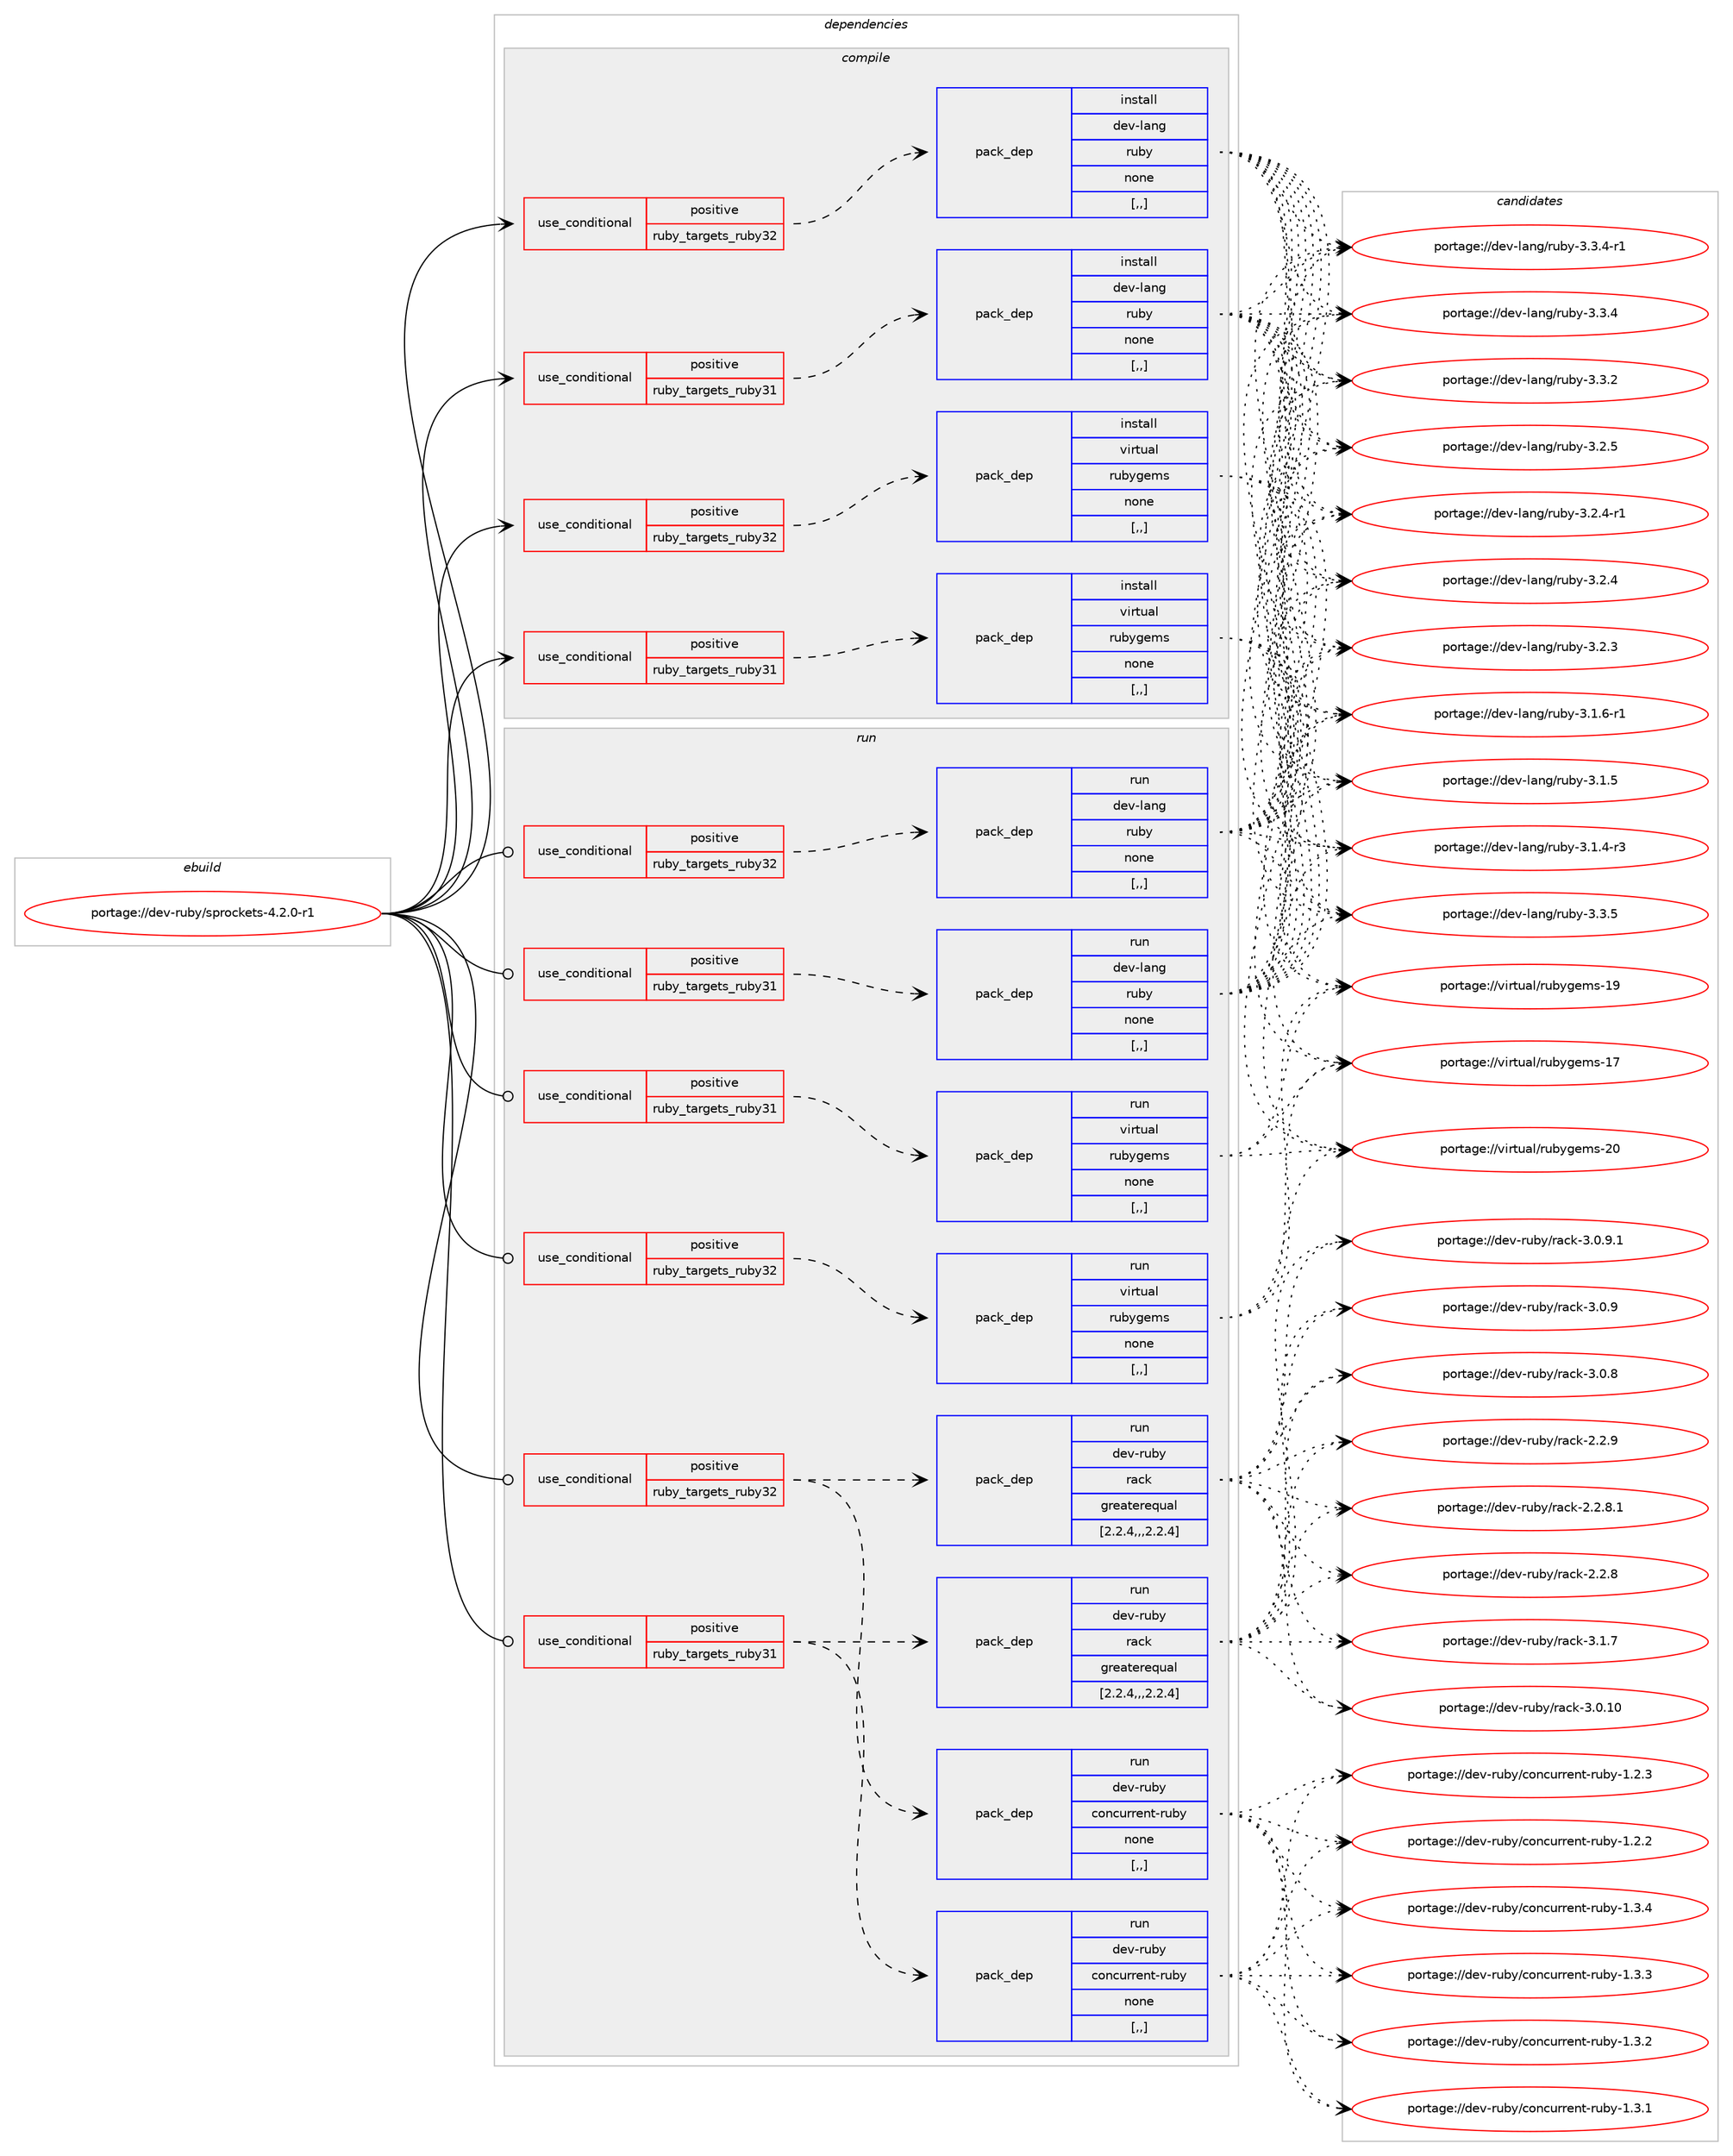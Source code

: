 digraph prolog {

# *************
# Graph options
# *************

newrank=true;
concentrate=true;
compound=true;
graph [rankdir=LR,fontname=Helvetica,fontsize=10,ranksep=1.5];#, ranksep=2.5, nodesep=0.2];
edge  [arrowhead=vee];
node  [fontname=Helvetica,fontsize=10];

# **********
# The ebuild
# **********

subgraph cluster_leftcol {
color=gray;
label=<<i>ebuild</i>>;
id [label="portage://dev-ruby/sprockets-4.2.0-r1", color=red, width=4, href="../dev-ruby/sprockets-4.2.0-r1.svg"];
}

# ****************
# The dependencies
# ****************

subgraph cluster_midcol {
color=gray;
label=<<i>dependencies</i>>;
subgraph cluster_compile {
fillcolor="#eeeeee";
style=filled;
label=<<i>compile</i>>;
subgraph cond188164 {
dependency700582 [label=<<TABLE BORDER="0" CELLBORDER="1" CELLSPACING="0" CELLPADDING="4"><TR><TD ROWSPAN="3" CELLPADDING="10">use_conditional</TD></TR><TR><TD>positive</TD></TR><TR><TD>ruby_targets_ruby31</TD></TR></TABLE>>, shape=none, color=red];
subgraph pack507437 {
dependency700583 [label=<<TABLE BORDER="0" CELLBORDER="1" CELLSPACING="0" CELLPADDING="4" WIDTH="220"><TR><TD ROWSPAN="6" CELLPADDING="30">pack_dep</TD></TR><TR><TD WIDTH="110">install</TD></TR><TR><TD>dev-lang</TD></TR><TR><TD>ruby</TD></TR><TR><TD>none</TD></TR><TR><TD>[,,]</TD></TR></TABLE>>, shape=none, color=blue];
}
dependency700582:e -> dependency700583:w [weight=20,style="dashed",arrowhead="vee"];
}
id:e -> dependency700582:w [weight=20,style="solid",arrowhead="vee"];
subgraph cond188165 {
dependency700584 [label=<<TABLE BORDER="0" CELLBORDER="1" CELLSPACING="0" CELLPADDING="4"><TR><TD ROWSPAN="3" CELLPADDING="10">use_conditional</TD></TR><TR><TD>positive</TD></TR><TR><TD>ruby_targets_ruby31</TD></TR></TABLE>>, shape=none, color=red];
subgraph pack507438 {
dependency700585 [label=<<TABLE BORDER="0" CELLBORDER="1" CELLSPACING="0" CELLPADDING="4" WIDTH="220"><TR><TD ROWSPAN="6" CELLPADDING="30">pack_dep</TD></TR><TR><TD WIDTH="110">install</TD></TR><TR><TD>virtual</TD></TR><TR><TD>rubygems</TD></TR><TR><TD>none</TD></TR><TR><TD>[,,]</TD></TR></TABLE>>, shape=none, color=blue];
}
dependency700584:e -> dependency700585:w [weight=20,style="dashed",arrowhead="vee"];
}
id:e -> dependency700584:w [weight=20,style="solid",arrowhead="vee"];
subgraph cond188166 {
dependency700586 [label=<<TABLE BORDER="0" CELLBORDER="1" CELLSPACING="0" CELLPADDING="4"><TR><TD ROWSPAN="3" CELLPADDING="10">use_conditional</TD></TR><TR><TD>positive</TD></TR><TR><TD>ruby_targets_ruby32</TD></TR></TABLE>>, shape=none, color=red];
subgraph pack507439 {
dependency700587 [label=<<TABLE BORDER="0" CELLBORDER="1" CELLSPACING="0" CELLPADDING="4" WIDTH="220"><TR><TD ROWSPAN="6" CELLPADDING="30">pack_dep</TD></TR><TR><TD WIDTH="110">install</TD></TR><TR><TD>dev-lang</TD></TR><TR><TD>ruby</TD></TR><TR><TD>none</TD></TR><TR><TD>[,,]</TD></TR></TABLE>>, shape=none, color=blue];
}
dependency700586:e -> dependency700587:w [weight=20,style="dashed",arrowhead="vee"];
}
id:e -> dependency700586:w [weight=20,style="solid",arrowhead="vee"];
subgraph cond188167 {
dependency700588 [label=<<TABLE BORDER="0" CELLBORDER="1" CELLSPACING="0" CELLPADDING="4"><TR><TD ROWSPAN="3" CELLPADDING="10">use_conditional</TD></TR><TR><TD>positive</TD></TR><TR><TD>ruby_targets_ruby32</TD></TR></TABLE>>, shape=none, color=red];
subgraph pack507440 {
dependency700589 [label=<<TABLE BORDER="0" CELLBORDER="1" CELLSPACING="0" CELLPADDING="4" WIDTH="220"><TR><TD ROWSPAN="6" CELLPADDING="30">pack_dep</TD></TR><TR><TD WIDTH="110">install</TD></TR><TR><TD>virtual</TD></TR><TR><TD>rubygems</TD></TR><TR><TD>none</TD></TR><TR><TD>[,,]</TD></TR></TABLE>>, shape=none, color=blue];
}
dependency700588:e -> dependency700589:w [weight=20,style="dashed",arrowhead="vee"];
}
id:e -> dependency700588:w [weight=20,style="solid",arrowhead="vee"];
}
subgraph cluster_compileandrun {
fillcolor="#eeeeee";
style=filled;
label=<<i>compile and run</i>>;
}
subgraph cluster_run {
fillcolor="#eeeeee";
style=filled;
label=<<i>run</i>>;
subgraph cond188168 {
dependency700590 [label=<<TABLE BORDER="0" CELLBORDER="1" CELLSPACING="0" CELLPADDING="4"><TR><TD ROWSPAN="3" CELLPADDING="10">use_conditional</TD></TR><TR><TD>positive</TD></TR><TR><TD>ruby_targets_ruby31</TD></TR></TABLE>>, shape=none, color=red];
subgraph pack507441 {
dependency700591 [label=<<TABLE BORDER="0" CELLBORDER="1" CELLSPACING="0" CELLPADDING="4" WIDTH="220"><TR><TD ROWSPAN="6" CELLPADDING="30">pack_dep</TD></TR><TR><TD WIDTH="110">run</TD></TR><TR><TD>dev-lang</TD></TR><TR><TD>ruby</TD></TR><TR><TD>none</TD></TR><TR><TD>[,,]</TD></TR></TABLE>>, shape=none, color=blue];
}
dependency700590:e -> dependency700591:w [weight=20,style="dashed",arrowhead="vee"];
}
id:e -> dependency700590:w [weight=20,style="solid",arrowhead="odot"];
subgraph cond188169 {
dependency700592 [label=<<TABLE BORDER="0" CELLBORDER="1" CELLSPACING="0" CELLPADDING="4"><TR><TD ROWSPAN="3" CELLPADDING="10">use_conditional</TD></TR><TR><TD>positive</TD></TR><TR><TD>ruby_targets_ruby31</TD></TR></TABLE>>, shape=none, color=red];
subgraph pack507442 {
dependency700593 [label=<<TABLE BORDER="0" CELLBORDER="1" CELLSPACING="0" CELLPADDING="4" WIDTH="220"><TR><TD ROWSPAN="6" CELLPADDING="30">pack_dep</TD></TR><TR><TD WIDTH="110">run</TD></TR><TR><TD>dev-ruby</TD></TR><TR><TD>concurrent-ruby</TD></TR><TR><TD>none</TD></TR><TR><TD>[,,]</TD></TR></TABLE>>, shape=none, color=blue];
}
dependency700592:e -> dependency700593:w [weight=20,style="dashed",arrowhead="vee"];
subgraph pack507443 {
dependency700594 [label=<<TABLE BORDER="0" CELLBORDER="1" CELLSPACING="0" CELLPADDING="4" WIDTH="220"><TR><TD ROWSPAN="6" CELLPADDING="30">pack_dep</TD></TR><TR><TD WIDTH="110">run</TD></TR><TR><TD>dev-ruby</TD></TR><TR><TD>rack</TD></TR><TR><TD>greaterequal</TD></TR><TR><TD>[2.2.4,,,2.2.4]</TD></TR></TABLE>>, shape=none, color=blue];
}
dependency700592:e -> dependency700594:w [weight=20,style="dashed",arrowhead="vee"];
}
id:e -> dependency700592:w [weight=20,style="solid",arrowhead="odot"];
subgraph cond188170 {
dependency700595 [label=<<TABLE BORDER="0" CELLBORDER="1" CELLSPACING="0" CELLPADDING="4"><TR><TD ROWSPAN="3" CELLPADDING="10">use_conditional</TD></TR><TR><TD>positive</TD></TR><TR><TD>ruby_targets_ruby31</TD></TR></TABLE>>, shape=none, color=red];
subgraph pack507444 {
dependency700596 [label=<<TABLE BORDER="0" CELLBORDER="1" CELLSPACING="0" CELLPADDING="4" WIDTH="220"><TR><TD ROWSPAN="6" CELLPADDING="30">pack_dep</TD></TR><TR><TD WIDTH="110">run</TD></TR><TR><TD>virtual</TD></TR><TR><TD>rubygems</TD></TR><TR><TD>none</TD></TR><TR><TD>[,,]</TD></TR></TABLE>>, shape=none, color=blue];
}
dependency700595:e -> dependency700596:w [weight=20,style="dashed",arrowhead="vee"];
}
id:e -> dependency700595:w [weight=20,style="solid",arrowhead="odot"];
subgraph cond188171 {
dependency700597 [label=<<TABLE BORDER="0" CELLBORDER="1" CELLSPACING="0" CELLPADDING="4"><TR><TD ROWSPAN="3" CELLPADDING="10">use_conditional</TD></TR><TR><TD>positive</TD></TR><TR><TD>ruby_targets_ruby32</TD></TR></TABLE>>, shape=none, color=red];
subgraph pack507445 {
dependency700598 [label=<<TABLE BORDER="0" CELLBORDER="1" CELLSPACING="0" CELLPADDING="4" WIDTH="220"><TR><TD ROWSPAN="6" CELLPADDING="30">pack_dep</TD></TR><TR><TD WIDTH="110">run</TD></TR><TR><TD>dev-lang</TD></TR><TR><TD>ruby</TD></TR><TR><TD>none</TD></TR><TR><TD>[,,]</TD></TR></TABLE>>, shape=none, color=blue];
}
dependency700597:e -> dependency700598:w [weight=20,style="dashed",arrowhead="vee"];
}
id:e -> dependency700597:w [weight=20,style="solid",arrowhead="odot"];
subgraph cond188172 {
dependency700599 [label=<<TABLE BORDER="0" CELLBORDER="1" CELLSPACING="0" CELLPADDING="4"><TR><TD ROWSPAN="3" CELLPADDING="10">use_conditional</TD></TR><TR><TD>positive</TD></TR><TR><TD>ruby_targets_ruby32</TD></TR></TABLE>>, shape=none, color=red];
subgraph pack507446 {
dependency700600 [label=<<TABLE BORDER="0" CELLBORDER="1" CELLSPACING="0" CELLPADDING="4" WIDTH="220"><TR><TD ROWSPAN="6" CELLPADDING="30">pack_dep</TD></TR><TR><TD WIDTH="110">run</TD></TR><TR><TD>dev-ruby</TD></TR><TR><TD>concurrent-ruby</TD></TR><TR><TD>none</TD></TR><TR><TD>[,,]</TD></TR></TABLE>>, shape=none, color=blue];
}
dependency700599:e -> dependency700600:w [weight=20,style="dashed",arrowhead="vee"];
subgraph pack507447 {
dependency700601 [label=<<TABLE BORDER="0" CELLBORDER="1" CELLSPACING="0" CELLPADDING="4" WIDTH="220"><TR><TD ROWSPAN="6" CELLPADDING="30">pack_dep</TD></TR><TR><TD WIDTH="110">run</TD></TR><TR><TD>dev-ruby</TD></TR><TR><TD>rack</TD></TR><TR><TD>greaterequal</TD></TR><TR><TD>[2.2.4,,,2.2.4]</TD></TR></TABLE>>, shape=none, color=blue];
}
dependency700599:e -> dependency700601:w [weight=20,style="dashed",arrowhead="vee"];
}
id:e -> dependency700599:w [weight=20,style="solid",arrowhead="odot"];
subgraph cond188173 {
dependency700602 [label=<<TABLE BORDER="0" CELLBORDER="1" CELLSPACING="0" CELLPADDING="4"><TR><TD ROWSPAN="3" CELLPADDING="10">use_conditional</TD></TR><TR><TD>positive</TD></TR><TR><TD>ruby_targets_ruby32</TD></TR></TABLE>>, shape=none, color=red];
subgraph pack507448 {
dependency700603 [label=<<TABLE BORDER="0" CELLBORDER="1" CELLSPACING="0" CELLPADDING="4" WIDTH="220"><TR><TD ROWSPAN="6" CELLPADDING="30">pack_dep</TD></TR><TR><TD WIDTH="110">run</TD></TR><TR><TD>virtual</TD></TR><TR><TD>rubygems</TD></TR><TR><TD>none</TD></TR><TR><TD>[,,]</TD></TR></TABLE>>, shape=none, color=blue];
}
dependency700602:e -> dependency700603:w [weight=20,style="dashed",arrowhead="vee"];
}
id:e -> dependency700602:w [weight=20,style="solid",arrowhead="odot"];
}
}

# **************
# The candidates
# **************

subgraph cluster_choices {
rank=same;
color=gray;
label=<<i>candidates</i>>;

subgraph choice507437 {
color=black;
nodesep=1;
choice10010111845108971101034711411798121455146514653 [label="portage://dev-lang/ruby-3.3.5", color=red, width=4,href="../dev-lang/ruby-3.3.5.svg"];
choice100101118451089711010347114117981214551465146524511449 [label="portage://dev-lang/ruby-3.3.4-r1", color=red, width=4,href="../dev-lang/ruby-3.3.4-r1.svg"];
choice10010111845108971101034711411798121455146514652 [label="portage://dev-lang/ruby-3.3.4", color=red, width=4,href="../dev-lang/ruby-3.3.4.svg"];
choice10010111845108971101034711411798121455146514650 [label="portage://dev-lang/ruby-3.3.2", color=red, width=4,href="../dev-lang/ruby-3.3.2.svg"];
choice10010111845108971101034711411798121455146504653 [label="portage://dev-lang/ruby-3.2.5", color=red, width=4,href="../dev-lang/ruby-3.2.5.svg"];
choice100101118451089711010347114117981214551465046524511449 [label="portage://dev-lang/ruby-3.2.4-r1", color=red, width=4,href="../dev-lang/ruby-3.2.4-r1.svg"];
choice10010111845108971101034711411798121455146504652 [label="portage://dev-lang/ruby-3.2.4", color=red, width=4,href="../dev-lang/ruby-3.2.4.svg"];
choice10010111845108971101034711411798121455146504651 [label="portage://dev-lang/ruby-3.2.3", color=red, width=4,href="../dev-lang/ruby-3.2.3.svg"];
choice100101118451089711010347114117981214551464946544511449 [label="portage://dev-lang/ruby-3.1.6-r1", color=red, width=4,href="../dev-lang/ruby-3.1.6-r1.svg"];
choice10010111845108971101034711411798121455146494653 [label="portage://dev-lang/ruby-3.1.5", color=red, width=4,href="../dev-lang/ruby-3.1.5.svg"];
choice100101118451089711010347114117981214551464946524511451 [label="portage://dev-lang/ruby-3.1.4-r3", color=red, width=4,href="../dev-lang/ruby-3.1.4-r3.svg"];
dependency700583:e -> choice10010111845108971101034711411798121455146514653:w [style=dotted,weight="100"];
dependency700583:e -> choice100101118451089711010347114117981214551465146524511449:w [style=dotted,weight="100"];
dependency700583:e -> choice10010111845108971101034711411798121455146514652:w [style=dotted,weight="100"];
dependency700583:e -> choice10010111845108971101034711411798121455146514650:w [style=dotted,weight="100"];
dependency700583:e -> choice10010111845108971101034711411798121455146504653:w [style=dotted,weight="100"];
dependency700583:e -> choice100101118451089711010347114117981214551465046524511449:w [style=dotted,weight="100"];
dependency700583:e -> choice10010111845108971101034711411798121455146504652:w [style=dotted,weight="100"];
dependency700583:e -> choice10010111845108971101034711411798121455146504651:w [style=dotted,weight="100"];
dependency700583:e -> choice100101118451089711010347114117981214551464946544511449:w [style=dotted,weight="100"];
dependency700583:e -> choice10010111845108971101034711411798121455146494653:w [style=dotted,weight="100"];
dependency700583:e -> choice100101118451089711010347114117981214551464946524511451:w [style=dotted,weight="100"];
}
subgraph choice507438 {
color=black;
nodesep=1;
choice118105114116117971084711411798121103101109115455048 [label="portage://virtual/rubygems-20", color=red, width=4,href="../virtual/rubygems-20.svg"];
choice118105114116117971084711411798121103101109115454957 [label="portage://virtual/rubygems-19", color=red, width=4,href="../virtual/rubygems-19.svg"];
choice118105114116117971084711411798121103101109115454955 [label="portage://virtual/rubygems-17", color=red, width=4,href="../virtual/rubygems-17.svg"];
dependency700585:e -> choice118105114116117971084711411798121103101109115455048:w [style=dotted,weight="100"];
dependency700585:e -> choice118105114116117971084711411798121103101109115454957:w [style=dotted,weight="100"];
dependency700585:e -> choice118105114116117971084711411798121103101109115454955:w [style=dotted,weight="100"];
}
subgraph choice507439 {
color=black;
nodesep=1;
choice10010111845108971101034711411798121455146514653 [label="portage://dev-lang/ruby-3.3.5", color=red, width=4,href="../dev-lang/ruby-3.3.5.svg"];
choice100101118451089711010347114117981214551465146524511449 [label="portage://dev-lang/ruby-3.3.4-r1", color=red, width=4,href="../dev-lang/ruby-3.3.4-r1.svg"];
choice10010111845108971101034711411798121455146514652 [label="portage://dev-lang/ruby-3.3.4", color=red, width=4,href="../dev-lang/ruby-3.3.4.svg"];
choice10010111845108971101034711411798121455146514650 [label="portage://dev-lang/ruby-3.3.2", color=red, width=4,href="../dev-lang/ruby-3.3.2.svg"];
choice10010111845108971101034711411798121455146504653 [label="portage://dev-lang/ruby-3.2.5", color=red, width=4,href="../dev-lang/ruby-3.2.5.svg"];
choice100101118451089711010347114117981214551465046524511449 [label="portage://dev-lang/ruby-3.2.4-r1", color=red, width=4,href="../dev-lang/ruby-3.2.4-r1.svg"];
choice10010111845108971101034711411798121455146504652 [label="portage://dev-lang/ruby-3.2.4", color=red, width=4,href="../dev-lang/ruby-3.2.4.svg"];
choice10010111845108971101034711411798121455146504651 [label="portage://dev-lang/ruby-3.2.3", color=red, width=4,href="../dev-lang/ruby-3.2.3.svg"];
choice100101118451089711010347114117981214551464946544511449 [label="portage://dev-lang/ruby-3.1.6-r1", color=red, width=4,href="../dev-lang/ruby-3.1.6-r1.svg"];
choice10010111845108971101034711411798121455146494653 [label="portage://dev-lang/ruby-3.1.5", color=red, width=4,href="../dev-lang/ruby-3.1.5.svg"];
choice100101118451089711010347114117981214551464946524511451 [label="portage://dev-lang/ruby-3.1.4-r3", color=red, width=4,href="../dev-lang/ruby-3.1.4-r3.svg"];
dependency700587:e -> choice10010111845108971101034711411798121455146514653:w [style=dotted,weight="100"];
dependency700587:e -> choice100101118451089711010347114117981214551465146524511449:w [style=dotted,weight="100"];
dependency700587:e -> choice10010111845108971101034711411798121455146514652:w [style=dotted,weight="100"];
dependency700587:e -> choice10010111845108971101034711411798121455146514650:w [style=dotted,weight="100"];
dependency700587:e -> choice10010111845108971101034711411798121455146504653:w [style=dotted,weight="100"];
dependency700587:e -> choice100101118451089711010347114117981214551465046524511449:w [style=dotted,weight="100"];
dependency700587:e -> choice10010111845108971101034711411798121455146504652:w [style=dotted,weight="100"];
dependency700587:e -> choice10010111845108971101034711411798121455146504651:w [style=dotted,weight="100"];
dependency700587:e -> choice100101118451089711010347114117981214551464946544511449:w [style=dotted,weight="100"];
dependency700587:e -> choice10010111845108971101034711411798121455146494653:w [style=dotted,weight="100"];
dependency700587:e -> choice100101118451089711010347114117981214551464946524511451:w [style=dotted,weight="100"];
}
subgraph choice507440 {
color=black;
nodesep=1;
choice118105114116117971084711411798121103101109115455048 [label="portage://virtual/rubygems-20", color=red, width=4,href="../virtual/rubygems-20.svg"];
choice118105114116117971084711411798121103101109115454957 [label="portage://virtual/rubygems-19", color=red, width=4,href="../virtual/rubygems-19.svg"];
choice118105114116117971084711411798121103101109115454955 [label="portage://virtual/rubygems-17", color=red, width=4,href="../virtual/rubygems-17.svg"];
dependency700589:e -> choice118105114116117971084711411798121103101109115455048:w [style=dotted,weight="100"];
dependency700589:e -> choice118105114116117971084711411798121103101109115454957:w [style=dotted,weight="100"];
dependency700589:e -> choice118105114116117971084711411798121103101109115454955:w [style=dotted,weight="100"];
}
subgraph choice507441 {
color=black;
nodesep=1;
choice10010111845108971101034711411798121455146514653 [label="portage://dev-lang/ruby-3.3.5", color=red, width=4,href="../dev-lang/ruby-3.3.5.svg"];
choice100101118451089711010347114117981214551465146524511449 [label="portage://dev-lang/ruby-3.3.4-r1", color=red, width=4,href="../dev-lang/ruby-3.3.4-r1.svg"];
choice10010111845108971101034711411798121455146514652 [label="portage://dev-lang/ruby-3.3.4", color=red, width=4,href="../dev-lang/ruby-3.3.4.svg"];
choice10010111845108971101034711411798121455146514650 [label="portage://dev-lang/ruby-3.3.2", color=red, width=4,href="../dev-lang/ruby-3.3.2.svg"];
choice10010111845108971101034711411798121455146504653 [label="portage://dev-lang/ruby-3.2.5", color=red, width=4,href="../dev-lang/ruby-3.2.5.svg"];
choice100101118451089711010347114117981214551465046524511449 [label="portage://dev-lang/ruby-3.2.4-r1", color=red, width=4,href="../dev-lang/ruby-3.2.4-r1.svg"];
choice10010111845108971101034711411798121455146504652 [label="portage://dev-lang/ruby-3.2.4", color=red, width=4,href="../dev-lang/ruby-3.2.4.svg"];
choice10010111845108971101034711411798121455146504651 [label="portage://dev-lang/ruby-3.2.3", color=red, width=4,href="../dev-lang/ruby-3.2.3.svg"];
choice100101118451089711010347114117981214551464946544511449 [label="portage://dev-lang/ruby-3.1.6-r1", color=red, width=4,href="../dev-lang/ruby-3.1.6-r1.svg"];
choice10010111845108971101034711411798121455146494653 [label="portage://dev-lang/ruby-3.1.5", color=red, width=4,href="../dev-lang/ruby-3.1.5.svg"];
choice100101118451089711010347114117981214551464946524511451 [label="portage://dev-lang/ruby-3.1.4-r3", color=red, width=4,href="../dev-lang/ruby-3.1.4-r3.svg"];
dependency700591:e -> choice10010111845108971101034711411798121455146514653:w [style=dotted,weight="100"];
dependency700591:e -> choice100101118451089711010347114117981214551465146524511449:w [style=dotted,weight="100"];
dependency700591:e -> choice10010111845108971101034711411798121455146514652:w [style=dotted,weight="100"];
dependency700591:e -> choice10010111845108971101034711411798121455146514650:w [style=dotted,weight="100"];
dependency700591:e -> choice10010111845108971101034711411798121455146504653:w [style=dotted,weight="100"];
dependency700591:e -> choice100101118451089711010347114117981214551465046524511449:w [style=dotted,weight="100"];
dependency700591:e -> choice10010111845108971101034711411798121455146504652:w [style=dotted,weight="100"];
dependency700591:e -> choice10010111845108971101034711411798121455146504651:w [style=dotted,weight="100"];
dependency700591:e -> choice100101118451089711010347114117981214551464946544511449:w [style=dotted,weight="100"];
dependency700591:e -> choice10010111845108971101034711411798121455146494653:w [style=dotted,weight="100"];
dependency700591:e -> choice100101118451089711010347114117981214551464946524511451:w [style=dotted,weight="100"];
}
subgraph choice507442 {
color=black;
nodesep=1;
choice10010111845114117981214799111110991171141141011101164511411798121454946514652 [label="portage://dev-ruby/concurrent-ruby-1.3.4", color=red, width=4,href="../dev-ruby/concurrent-ruby-1.3.4.svg"];
choice10010111845114117981214799111110991171141141011101164511411798121454946514651 [label="portage://dev-ruby/concurrent-ruby-1.3.3", color=red, width=4,href="../dev-ruby/concurrent-ruby-1.3.3.svg"];
choice10010111845114117981214799111110991171141141011101164511411798121454946514650 [label="portage://dev-ruby/concurrent-ruby-1.3.2", color=red, width=4,href="../dev-ruby/concurrent-ruby-1.3.2.svg"];
choice10010111845114117981214799111110991171141141011101164511411798121454946514649 [label="portage://dev-ruby/concurrent-ruby-1.3.1", color=red, width=4,href="../dev-ruby/concurrent-ruby-1.3.1.svg"];
choice10010111845114117981214799111110991171141141011101164511411798121454946504651 [label="portage://dev-ruby/concurrent-ruby-1.2.3", color=red, width=4,href="../dev-ruby/concurrent-ruby-1.2.3.svg"];
choice10010111845114117981214799111110991171141141011101164511411798121454946504650 [label="portage://dev-ruby/concurrent-ruby-1.2.2", color=red, width=4,href="../dev-ruby/concurrent-ruby-1.2.2.svg"];
dependency700593:e -> choice10010111845114117981214799111110991171141141011101164511411798121454946514652:w [style=dotted,weight="100"];
dependency700593:e -> choice10010111845114117981214799111110991171141141011101164511411798121454946514651:w [style=dotted,weight="100"];
dependency700593:e -> choice10010111845114117981214799111110991171141141011101164511411798121454946514650:w [style=dotted,weight="100"];
dependency700593:e -> choice10010111845114117981214799111110991171141141011101164511411798121454946514649:w [style=dotted,weight="100"];
dependency700593:e -> choice10010111845114117981214799111110991171141141011101164511411798121454946504651:w [style=dotted,weight="100"];
dependency700593:e -> choice10010111845114117981214799111110991171141141011101164511411798121454946504650:w [style=dotted,weight="100"];
}
subgraph choice507443 {
color=black;
nodesep=1;
choice1001011184511411798121471149799107455146494655 [label="portage://dev-ruby/rack-3.1.7", color=red, width=4,href="../dev-ruby/rack-3.1.7.svg"];
choice100101118451141179812147114979910745514648464948 [label="portage://dev-ruby/rack-3.0.10", color=red, width=4,href="../dev-ruby/rack-3.0.10.svg"];
choice10010111845114117981214711497991074551464846574649 [label="portage://dev-ruby/rack-3.0.9.1", color=red, width=4,href="../dev-ruby/rack-3.0.9.1.svg"];
choice1001011184511411798121471149799107455146484657 [label="portage://dev-ruby/rack-3.0.9", color=red, width=4,href="../dev-ruby/rack-3.0.9.svg"];
choice1001011184511411798121471149799107455146484656 [label="portage://dev-ruby/rack-3.0.8", color=red, width=4,href="../dev-ruby/rack-3.0.8.svg"];
choice1001011184511411798121471149799107455046504657 [label="portage://dev-ruby/rack-2.2.9", color=red, width=4,href="../dev-ruby/rack-2.2.9.svg"];
choice10010111845114117981214711497991074550465046564649 [label="portage://dev-ruby/rack-2.2.8.1", color=red, width=4,href="../dev-ruby/rack-2.2.8.1.svg"];
choice1001011184511411798121471149799107455046504656 [label="portage://dev-ruby/rack-2.2.8", color=red, width=4,href="../dev-ruby/rack-2.2.8.svg"];
dependency700594:e -> choice1001011184511411798121471149799107455146494655:w [style=dotted,weight="100"];
dependency700594:e -> choice100101118451141179812147114979910745514648464948:w [style=dotted,weight="100"];
dependency700594:e -> choice10010111845114117981214711497991074551464846574649:w [style=dotted,weight="100"];
dependency700594:e -> choice1001011184511411798121471149799107455146484657:w [style=dotted,weight="100"];
dependency700594:e -> choice1001011184511411798121471149799107455146484656:w [style=dotted,weight="100"];
dependency700594:e -> choice1001011184511411798121471149799107455046504657:w [style=dotted,weight="100"];
dependency700594:e -> choice10010111845114117981214711497991074550465046564649:w [style=dotted,weight="100"];
dependency700594:e -> choice1001011184511411798121471149799107455046504656:w [style=dotted,weight="100"];
}
subgraph choice507444 {
color=black;
nodesep=1;
choice118105114116117971084711411798121103101109115455048 [label="portage://virtual/rubygems-20", color=red, width=4,href="../virtual/rubygems-20.svg"];
choice118105114116117971084711411798121103101109115454957 [label="portage://virtual/rubygems-19", color=red, width=4,href="../virtual/rubygems-19.svg"];
choice118105114116117971084711411798121103101109115454955 [label="portage://virtual/rubygems-17", color=red, width=4,href="../virtual/rubygems-17.svg"];
dependency700596:e -> choice118105114116117971084711411798121103101109115455048:w [style=dotted,weight="100"];
dependency700596:e -> choice118105114116117971084711411798121103101109115454957:w [style=dotted,weight="100"];
dependency700596:e -> choice118105114116117971084711411798121103101109115454955:w [style=dotted,weight="100"];
}
subgraph choice507445 {
color=black;
nodesep=1;
choice10010111845108971101034711411798121455146514653 [label="portage://dev-lang/ruby-3.3.5", color=red, width=4,href="../dev-lang/ruby-3.3.5.svg"];
choice100101118451089711010347114117981214551465146524511449 [label="portage://dev-lang/ruby-3.3.4-r1", color=red, width=4,href="../dev-lang/ruby-3.3.4-r1.svg"];
choice10010111845108971101034711411798121455146514652 [label="portage://dev-lang/ruby-3.3.4", color=red, width=4,href="../dev-lang/ruby-3.3.4.svg"];
choice10010111845108971101034711411798121455146514650 [label="portage://dev-lang/ruby-3.3.2", color=red, width=4,href="../dev-lang/ruby-3.3.2.svg"];
choice10010111845108971101034711411798121455146504653 [label="portage://dev-lang/ruby-3.2.5", color=red, width=4,href="../dev-lang/ruby-3.2.5.svg"];
choice100101118451089711010347114117981214551465046524511449 [label="portage://dev-lang/ruby-3.2.4-r1", color=red, width=4,href="../dev-lang/ruby-3.2.4-r1.svg"];
choice10010111845108971101034711411798121455146504652 [label="portage://dev-lang/ruby-3.2.4", color=red, width=4,href="../dev-lang/ruby-3.2.4.svg"];
choice10010111845108971101034711411798121455146504651 [label="portage://dev-lang/ruby-3.2.3", color=red, width=4,href="../dev-lang/ruby-3.2.3.svg"];
choice100101118451089711010347114117981214551464946544511449 [label="portage://dev-lang/ruby-3.1.6-r1", color=red, width=4,href="../dev-lang/ruby-3.1.6-r1.svg"];
choice10010111845108971101034711411798121455146494653 [label="portage://dev-lang/ruby-3.1.5", color=red, width=4,href="../dev-lang/ruby-3.1.5.svg"];
choice100101118451089711010347114117981214551464946524511451 [label="portage://dev-lang/ruby-3.1.4-r3", color=red, width=4,href="../dev-lang/ruby-3.1.4-r3.svg"];
dependency700598:e -> choice10010111845108971101034711411798121455146514653:w [style=dotted,weight="100"];
dependency700598:e -> choice100101118451089711010347114117981214551465146524511449:w [style=dotted,weight="100"];
dependency700598:e -> choice10010111845108971101034711411798121455146514652:w [style=dotted,weight="100"];
dependency700598:e -> choice10010111845108971101034711411798121455146514650:w [style=dotted,weight="100"];
dependency700598:e -> choice10010111845108971101034711411798121455146504653:w [style=dotted,weight="100"];
dependency700598:e -> choice100101118451089711010347114117981214551465046524511449:w [style=dotted,weight="100"];
dependency700598:e -> choice10010111845108971101034711411798121455146504652:w [style=dotted,weight="100"];
dependency700598:e -> choice10010111845108971101034711411798121455146504651:w [style=dotted,weight="100"];
dependency700598:e -> choice100101118451089711010347114117981214551464946544511449:w [style=dotted,weight="100"];
dependency700598:e -> choice10010111845108971101034711411798121455146494653:w [style=dotted,weight="100"];
dependency700598:e -> choice100101118451089711010347114117981214551464946524511451:w [style=dotted,weight="100"];
}
subgraph choice507446 {
color=black;
nodesep=1;
choice10010111845114117981214799111110991171141141011101164511411798121454946514652 [label="portage://dev-ruby/concurrent-ruby-1.3.4", color=red, width=4,href="../dev-ruby/concurrent-ruby-1.3.4.svg"];
choice10010111845114117981214799111110991171141141011101164511411798121454946514651 [label="portage://dev-ruby/concurrent-ruby-1.3.3", color=red, width=4,href="../dev-ruby/concurrent-ruby-1.3.3.svg"];
choice10010111845114117981214799111110991171141141011101164511411798121454946514650 [label="portage://dev-ruby/concurrent-ruby-1.3.2", color=red, width=4,href="../dev-ruby/concurrent-ruby-1.3.2.svg"];
choice10010111845114117981214799111110991171141141011101164511411798121454946514649 [label="portage://dev-ruby/concurrent-ruby-1.3.1", color=red, width=4,href="../dev-ruby/concurrent-ruby-1.3.1.svg"];
choice10010111845114117981214799111110991171141141011101164511411798121454946504651 [label="portage://dev-ruby/concurrent-ruby-1.2.3", color=red, width=4,href="../dev-ruby/concurrent-ruby-1.2.3.svg"];
choice10010111845114117981214799111110991171141141011101164511411798121454946504650 [label="portage://dev-ruby/concurrent-ruby-1.2.2", color=red, width=4,href="../dev-ruby/concurrent-ruby-1.2.2.svg"];
dependency700600:e -> choice10010111845114117981214799111110991171141141011101164511411798121454946514652:w [style=dotted,weight="100"];
dependency700600:e -> choice10010111845114117981214799111110991171141141011101164511411798121454946514651:w [style=dotted,weight="100"];
dependency700600:e -> choice10010111845114117981214799111110991171141141011101164511411798121454946514650:w [style=dotted,weight="100"];
dependency700600:e -> choice10010111845114117981214799111110991171141141011101164511411798121454946514649:w [style=dotted,weight="100"];
dependency700600:e -> choice10010111845114117981214799111110991171141141011101164511411798121454946504651:w [style=dotted,weight="100"];
dependency700600:e -> choice10010111845114117981214799111110991171141141011101164511411798121454946504650:w [style=dotted,weight="100"];
}
subgraph choice507447 {
color=black;
nodesep=1;
choice1001011184511411798121471149799107455146494655 [label="portage://dev-ruby/rack-3.1.7", color=red, width=4,href="../dev-ruby/rack-3.1.7.svg"];
choice100101118451141179812147114979910745514648464948 [label="portage://dev-ruby/rack-3.0.10", color=red, width=4,href="../dev-ruby/rack-3.0.10.svg"];
choice10010111845114117981214711497991074551464846574649 [label="portage://dev-ruby/rack-3.0.9.1", color=red, width=4,href="../dev-ruby/rack-3.0.9.1.svg"];
choice1001011184511411798121471149799107455146484657 [label="portage://dev-ruby/rack-3.0.9", color=red, width=4,href="../dev-ruby/rack-3.0.9.svg"];
choice1001011184511411798121471149799107455146484656 [label="portage://dev-ruby/rack-3.0.8", color=red, width=4,href="../dev-ruby/rack-3.0.8.svg"];
choice1001011184511411798121471149799107455046504657 [label="portage://dev-ruby/rack-2.2.9", color=red, width=4,href="../dev-ruby/rack-2.2.9.svg"];
choice10010111845114117981214711497991074550465046564649 [label="portage://dev-ruby/rack-2.2.8.1", color=red, width=4,href="../dev-ruby/rack-2.2.8.1.svg"];
choice1001011184511411798121471149799107455046504656 [label="portage://dev-ruby/rack-2.2.8", color=red, width=4,href="../dev-ruby/rack-2.2.8.svg"];
dependency700601:e -> choice1001011184511411798121471149799107455146494655:w [style=dotted,weight="100"];
dependency700601:e -> choice100101118451141179812147114979910745514648464948:w [style=dotted,weight="100"];
dependency700601:e -> choice10010111845114117981214711497991074551464846574649:w [style=dotted,weight="100"];
dependency700601:e -> choice1001011184511411798121471149799107455146484657:w [style=dotted,weight="100"];
dependency700601:e -> choice1001011184511411798121471149799107455146484656:w [style=dotted,weight="100"];
dependency700601:e -> choice1001011184511411798121471149799107455046504657:w [style=dotted,weight="100"];
dependency700601:e -> choice10010111845114117981214711497991074550465046564649:w [style=dotted,weight="100"];
dependency700601:e -> choice1001011184511411798121471149799107455046504656:w [style=dotted,weight="100"];
}
subgraph choice507448 {
color=black;
nodesep=1;
choice118105114116117971084711411798121103101109115455048 [label="portage://virtual/rubygems-20", color=red, width=4,href="../virtual/rubygems-20.svg"];
choice118105114116117971084711411798121103101109115454957 [label="portage://virtual/rubygems-19", color=red, width=4,href="../virtual/rubygems-19.svg"];
choice118105114116117971084711411798121103101109115454955 [label="portage://virtual/rubygems-17", color=red, width=4,href="../virtual/rubygems-17.svg"];
dependency700603:e -> choice118105114116117971084711411798121103101109115455048:w [style=dotted,weight="100"];
dependency700603:e -> choice118105114116117971084711411798121103101109115454957:w [style=dotted,weight="100"];
dependency700603:e -> choice118105114116117971084711411798121103101109115454955:w [style=dotted,weight="100"];
}
}

}

